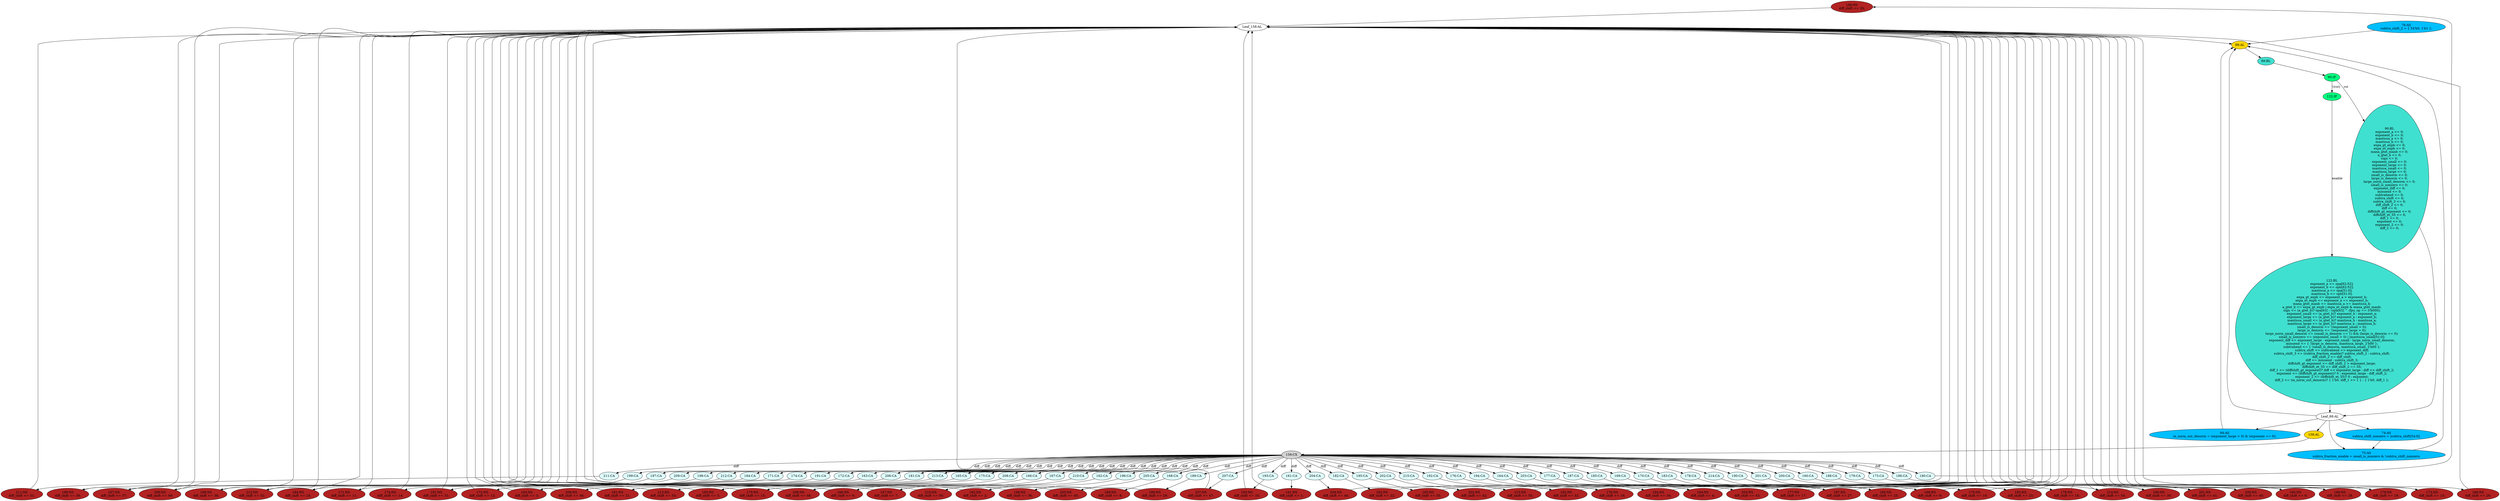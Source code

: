 strict digraph "compose( ,  )" {
	node [label="\N"];
	"180:NS"	 [ast="<pyverilog.vparser.ast.NonblockingSubstitution object at 0x7f7d3877c590>",
		fillcolor=firebrick,
		label="180:NS
diff_shift <= 20;",
		statements="[<pyverilog.vparser.ast.NonblockingSubstitution object at 0x7f7d3877c590>]",
		style=filled,
		typ=NonblockingSubstitution];
	"Leaf_158:AL"	 [def_var="['diff_shift']",
		label="Leaf_158:AL"];
	"180:NS" -> "Leaf_158:AL"	 [cond="[]",
		lineno=None];
	"162:CA"	 [ast="<pyverilog.vparser.ast.Case object at 0x7f7d38779fd0>",
		fillcolor=lightcyan,
		label="162:CA",
		statements="[]",
		style=filled,
		typ=Case];
	"162:NS"	 [ast="<pyverilog.vparser.ast.NonblockingSubstitution object at 0x7f7d38777110>",
		fillcolor=firebrick,
		label="162:NS
diff_shift <= 2;",
		statements="[<pyverilog.vparser.ast.NonblockingSubstitution object at 0x7f7d38777110>]",
		style=filled,
		typ=NonblockingSubstitution];
	"162:CA" -> "162:NS"	 [cond="[]",
		lineno=None];
	"197:NS"	 [ast="<pyverilog.vparser.ast.NonblockingSubstitution object at 0x7f7d38a72810>",
		fillcolor=firebrick,
		label="197:NS
diff_shift <= 37;",
		statements="[<pyverilog.vparser.ast.NonblockingSubstitution object at 0x7f7d38a72810>]",
		style=filled,
		typ=NonblockingSubstitution];
	"197:NS" -> "Leaf_158:AL"	 [cond="[]",
		lineno=None];
	"207:CA"	 [ast="<pyverilog.vparser.ast.Case object at 0x7f7d38a65b50>",
		fillcolor=lightcyan,
		label="207:CA",
		statements="[]",
		style=filled,
		typ=Case];
	"207:NS"	 [ast="<pyverilog.vparser.ast.NonblockingSubstitution object at 0x7f7d38a65c50>",
		fillcolor=firebrick,
		label="207:NS
diff_shift <= 47;",
		statements="[<pyverilog.vparser.ast.NonblockingSubstitution object at 0x7f7d38a65c50>]",
		style=filled,
		typ=NonblockingSubstitution];
	"207:CA" -> "207:NS"	 [cond="[]",
		lineno=None];
	"88:AL"	 [ast="<pyverilog.vparser.ast.Always object at 0x7f7d387b3dd0>",
		clk_sens=True,
		fillcolor=gold,
		label="88:AL",
		sens="['clk']",
		statements="[]",
		style=filled,
		typ=Always,
		use_var="['fpu_op', 'exponent_diff', 'mantissa_large', 'minuend', 'diff', 'large_is_denorm', 'exponent_b', 'exponent_large', 'exponent', '\
subtrahend', 'subtra_shift', 'diffshift_et_55', 'in_norm_out_denorm', 'exponent_small', 'diffshift_gt_exponent', 'subtra_shift_3', '\
subtra_shift_2', 'subtra_fraction_enable', 'enable', 'expa_et_expb', 'diff_shift_2', 'large_norm_small_denorm', 'diff_shift', 'mantissa_\
small', 'exponent_a', 'opa', 'opb', 'rst', 'diff_1', 'a_gtet_b', 'small_is_denorm', 'mantissa_b', 'mantissa_a', 'expa_gt_expb', '\
mana_gtet_manb']"];
	"Leaf_158:AL" -> "88:AL";
	"74:AS"	 [ast="<pyverilog.vparser.ast.Assign object at 0x7f7d3877f610>",
		def_var="['subtra_shift_nonzero']",
		fillcolor=deepskyblue,
		label="74:AS
subtra_shift_nonzero = |subtra_shift[54:0];",
		statements="[]",
		style=filled,
		typ=Assign,
		use_var="['subtra_shift']"];
	"75:AS"	 [ast="<pyverilog.vparser.ast.Assign object at 0x7f7d3877f950>",
		def_var="['subtra_fraction_enable']",
		fillcolor=deepskyblue,
		label="75:AS
subtra_fraction_enable = small_is_nonzero & !subtra_shift_nonzero;",
		statements="[]",
		style=filled,
		typ=Assign,
		use_var="['small_is_nonzero', 'subtra_shift_nonzero']"];
	"74:AS" -> "75:AS";
	"122:IF"	 [ast="<pyverilog.vparser.ast.IfStatement object at 0x7f7d38b90a50>",
		fillcolor=springgreen,
		label="122:IF",
		statements="[]",
		style=filled,
		typ=IfStatement];
	"122:BL"	 [ast="<pyverilog.vparser.ast.Block object at 0x7f7d38779610>",
		fillcolor=turquoise,
		label="122:BL
exponent_a <= opa[62:52];
exponent_b <= opb[62:52];
mantissa_a <= opa[51:0];
mantissa_b <= opb[51:0];
expa_gt_expb <= exponent_\
a > exponent_b;
expa_et_expb <= exponent_a == exponent_b;
mana_gtet_manb <= mantissa_a >= mantissa_b;
a_gtet_b <= expa_gt_expb | \
expa_et_expb & mana_gtet_manb;
sign <= (a_gtet_b)? opa[63] : !opb[63] ^ (fpu_op == 3'b000);
exponent_small <= (a_gtet_b)? exponent_\
b : exponent_a;
exponent_large <= (a_gtet_b)? exponent_a : exponent_b;
mantissa_small <= (a_gtet_b)? mantissa_b : mantissa_a;
mantissa_\
large <= (a_gtet_b)? mantissa_a : mantissa_b;
small_is_denorm <= !(exponent_small > 0);
large_is_denorm <= !(exponent_large > 0);
\
large_norm_small_denorm <= (small_is_denorm == 1) && (large_is_denorm == 0);
small_is_nonzero <= (exponent_small > 0) | |mantissa_\
small[51:0];
exponent_diff <= exponent_large - exponent_small - large_norm_small_denorm;
minuend <= { !large_is_denorm, mantissa_\
large, 2'b00 };
subtrahend <= { !small_is_denorm, mantissa_small, 2'b00 };
subtra_shift <= subtrahend >> exponent_diff;
subtra_shift_\
3 <= (subtra_fraction_enable)? subtra_shift_2 : subtra_shift;
diff_shift_2 <= diff_shift;
diff <= minuend - subtra_shift_3;
diffshift_\
gt_exponent <= diff_shift_2 > exponent_large;
diffshift_et_55 <= diff_shift_2 == 55;
diff_1 <= (diffshift_gt_exponent)? diff << \
exponent_large : diff << diff_shift_2;
exponent <= (diffshift_gt_exponent)? 0 : exponent_large - diff_shift_2;
exponent_2 <= (diffshift_\
et_55)? 0 : exponent;
diff_2 <= (in_norm_out_denorm)? { 1'b0, diff_1 >> 1 } : { 1'b0, diff_1 };",
		statements="[<pyverilog.vparser.ast.NonblockingSubstitution object at 0x7f7d38b90c50>, <pyverilog.vparser.ast.NonblockingSubstitution object \
at 0x7f7d38b90e50>, <pyverilog.vparser.ast.NonblockingSubstitution object at 0x7f7d38754090>, <pyverilog.vparser.ast.NonblockingSubstitution \
object at 0x7f7d38754290>, <pyverilog.vparser.ast.NonblockingSubstitution object at 0x7f7d387544d0>, <pyverilog.vparser.ast.NonblockingSubstitution \
object at 0x7f7d387546d0>, <pyverilog.vparser.ast.NonblockingSubstitution object at 0x7f7d387548d0>, <pyverilog.vparser.ast.NonblockingSubstitution \
object at 0x7f7d38754bd0>, <pyverilog.vparser.ast.NonblockingSubstitution object at 0x7f7d38754d90>, <pyverilog.vparser.ast.NonblockingSubstitution \
object at 0x7f7d3875e210>, <pyverilog.vparser.ast.NonblockingSubstitution object at 0x7f7d3875e450>, <pyverilog.vparser.ast.NonblockingSubstitution \
object at 0x7f7d3875e690>, <pyverilog.vparser.ast.NonblockingSubstitution object at 0x7f7d3875e8d0>, <pyverilog.vparser.ast.NonblockingSubstitution \
object at 0x7f7d3875ebd0>, <pyverilog.vparser.ast.NonblockingSubstitution object at 0x7f7d3875ee50>, <pyverilog.vparser.ast.NonblockingSubstitution \
object at 0x7f7d3875d210>, <pyverilog.vparser.ast.NonblockingSubstitution object at 0x7f7d3875d5d0>, <pyverilog.vparser.ast.NonblockingSubstitution \
object at 0x7f7d3875d890>, <pyverilog.vparser.ast.NonblockingSubstitution object at 0x7f7d3875dc50>, <pyverilog.vparser.ast.NonblockingSubstitution \
object at 0x7f7d3875df10>, <pyverilog.vparser.ast.NonblockingSubstitution object at 0x7f7d38751150>, <pyverilog.vparser.ast.NonblockingSubstitution \
object at 0x7f7d38751390>, <pyverilog.vparser.ast.NonblockingSubstitution object at 0x7f7d387515d0>, <pyverilog.vparser.ast.NonblockingSubstitution \
object at 0x7f7d387517d0>, <pyverilog.vparser.ast.NonblockingSubstitution object at 0x7f7d38751a50>, <pyverilog.vparser.ast.NonblockingSubstitution \
object at 0x7f7d38751c90>, <pyverilog.vparser.ast.NonblockingSubstitution object at 0x7f7d38751f10>, <pyverilog.vparser.ast.NonblockingSubstitution \
object at 0x7f7d38779250>, <pyverilog.vparser.ast.NonblockingSubstitution object at 0x7f7d38779590>, <pyverilog.vparser.ast.NonblockingSubstitution \
object at 0x7f7d38779950>]",
		style=filled,
		typ=Block];
	"122:IF" -> "122:BL"	 [cond="['enable']",
		label=enable,
		lineno=122];
	"186:CA"	 [ast="<pyverilog.vparser.ast.Case object at 0x7f7d38a630d0>",
		fillcolor=lightcyan,
		label="186:CA",
		statements="[]",
		style=filled,
		typ=Case];
	"186:NS"	 [ast="<pyverilog.vparser.ast.NonblockingSubstitution object at 0x7f7d38a631d0>",
		fillcolor=firebrick,
		label="186:NS
diff_shift <= 26;",
		statements="[<pyverilog.vparser.ast.NonblockingSubstitution object at 0x7f7d38a631d0>]",
		style=filled,
		typ=NonblockingSubstitution];
	"186:CA" -> "186:NS"	 [cond="[]",
		lineno=None];
	"172:NS"	 [ast="<pyverilog.vparser.ast.NonblockingSubstitution object at 0x7f7d3877d550>",
		fillcolor=firebrick,
		label="172:NS
diff_shift <= 12;",
		statements="[<pyverilog.vparser.ast.NonblockingSubstitution object at 0x7f7d3877d550>]",
		style=filled,
		typ=NonblockingSubstitution];
	"172:NS" -> "Leaf_158:AL"	 [cond="[]",
		lineno=None];
	"165:NS"	 [ast="<pyverilog.vparser.ast.NonblockingSubstitution object at 0x7f7d38777710>",
		fillcolor=firebrick,
		label="165:NS
diff_shift <= 5;",
		statements="[<pyverilog.vparser.ast.NonblockingSubstitution object at 0x7f7d38777710>]",
		style=filled,
		typ=NonblockingSubstitution];
	"165:NS" -> "Leaf_158:AL"	 [cond="[]",
		lineno=None];
	"211:CA"	 [ast="<pyverilog.vparser.ast.Case object at 0x7f7d38a7e390>",
		fillcolor=lightcyan,
		label="211:CA",
		statements="[]",
		style=filled,
		typ=Case];
	"211:NS"	 [ast="<pyverilog.vparser.ast.NonblockingSubstitution object at 0x7f7d38a7e490>",
		fillcolor=firebrick,
		label="211:NS
diff_shift <= 51;",
		statements="[<pyverilog.vparser.ast.NonblockingSubstitution object at 0x7f7d38a7e490>]",
		style=filled,
		typ=NonblockingSubstitution];
	"211:CA" -> "211:NS"	 [cond="[]",
		lineno=None];
	"212:NS"	 [ast="<pyverilog.vparser.ast.NonblockingSubstitution object at 0x7f7d38a7e690>",
		fillcolor=firebrick,
		label="212:NS
diff_shift <= 52;",
		statements="[<pyverilog.vparser.ast.NonblockingSubstitution object at 0x7f7d38a7e690>]",
		style=filled,
		typ=NonblockingSubstitution];
	"212:NS" -> "Leaf_158:AL"	 [cond="[]",
		lineno=None];
	"199:CA"	 [ast="<pyverilog.vparser.ast.Case object at 0x7f7d38a72b10>",
		fillcolor=lightcyan,
		label="199:CA",
		statements="[]",
		style=filled,
		typ=Case];
	"199:NS"	 [ast="<pyverilog.vparser.ast.NonblockingSubstitution object at 0x7f7d38a72c10>",
		fillcolor=firebrick,
		label="199:NS
diff_shift <= 39;",
		statements="[<pyverilog.vparser.ast.NonblockingSubstitution object at 0x7f7d38a72c10>]",
		style=filled,
		typ=NonblockingSubstitution];
	"199:CA" -> "199:NS"	 [cond="[]",
		lineno=None];
	"209:CA"	 [ast="<pyverilog.vparser.ast.Case object at 0x7f7d38a65f50>",
		fillcolor=lightcyan,
		label="209:CA",
		statements="[]",
		style=filled,
		typ=Case];
	"209:NS"	 [ast="<pyverilog.vparser.ast.NonblockingSubstitution object at 0x7f7d38a7e090>",
		fillcolor=firebrick,
		label="209:NS
diff_shift <= 49;",
		statements="[<pyverilog.vparser.ast.NonblockingSubstitution object at 0x7f7d38a7e090>]",
		style=filled,
		typ=NonblockingSubstitution];
	"209:CA" -> "209:NS"	 [cond="[]",
		lineno=None];
	"Leaf_88:AL"	 [def_var="['exponent_diff', 'mantissa_large', 'sign', 'diff', 'large_is_denorm', 'exponent_b', 'exponent_a', 'exponent', 'subtrahend', 'subtra_\
shift', 'diffshift_et_55', 'exponent_small', 'diffshift_gt_exponent', 'subtra_shift_3', 'expa_et_expb', 'diff_shift_2', 'large_norm_\
small_denorm', 'small_is_nonzero', 'exponent_large', 'mana_gtet_manb', 'minuend', 'diff_2', 'mantissa_small', 'diff_1', 'exponent_\
2', 'a_gtet_b', 'small_is_denorm', 'mantissa_b', 'mantissa_a', 'expa_gt_expb']",
		label="Leaf_88:AL"];
	"Leaf_88:AL" -> "74:AS";
	"84:AS"	 [ast="<pyverilog.vparser.ast.Assign object at 0x7f7d387b3a10>",
		def_var="['in_norm_out_denorm']",
		fillcolor=deepskyblue,
		label="84:AS
in_norm_out_denorm = (exponent_large > 0) & (exponent == 0);",
		statements="[]",
		style=filled,
		typ=Assign,
		use_var="['exponent_large', 'exponent']"];
	"Leaf_88:AL" -> "84:AS";
	"Leaf_88:AL" -> "88:AL";
	"158:AL"	 [ast="<pyverilog.vparser.ast.Always object at 0x7f7d38779a90>",
		clk_sens=False,
		fillcolor=gold,
		label="158:AL",
		sens="['diff']",
		statements="[]",
		style=filled,
		typ=Always,
		use_var="['diff']"];
	"Leaf_88:AL" -> "158:AL";
	"Leaf_88:AL" -> "75:AS";
	"193:NS"	 [ast="<pyverilog.vparser.ast.NonblockingSubstitution object at 0x7f7d38a63fd0>",
		fillcolor=firebrick,
		label="193:NS
diff_shift <= 33;",
		statements="[<pyverilog.vparser.ast.NonblockingSubstitution object at 0x7f7d38a63fd0>]",
		style=filled,
		typ=NonblockingSubstitution];
	"193:NS" -> "Leaf_158:AL"	 [cond="[]",
		lineno=None];
	"198:CA"	 [ast="<pyverilog.vparser.ast.Case object at 0x7f7d38a72910>",
		fillcolor=lightcyan,
		label="198:CA",
		statements="[]",
		style=filled,
		typ=Case];
	"198:NS"	 [ast="<pyverilog.vparser.ast.NonblockingSubstitution object at 0x7f7d38a72a10>",
		fillcolor=firebrick,
		label="198:NS
diff_shift <= 38;",
		statements="[<pyverilog.vparser.ast.NonblockingSubstitution object at 0x7f7d38a72a10>]",
		style=filled,
		typ=NonblockingSubstitution];
	"198:CA" -> "198:NS"	 [cond="[]",
		lineno=None];
	"204:NS"	 [ast="<pyverilog.vparser.ast.NonblockingSubstitution object at 0x7f7d38a65650>",
		fillcolor=firebrick,
		label="204:NS
diff_shift <= 44;",
		statements="[<pyverilog.vparser.ast.NonblockingSubstitution object at 0x7f7d38a65650>]",
		style=filled,
		typ=NonblockingSubstitution];
	"204:NS" -> "Leaf_158:AL"	 [cond="[]",
		lineno=None];
	"189:NS"	 [ast="<pyverilog.vparser.ast.NonblockingSubstitution object at 0x7f7d38a637d0>",
		fillcolor=firebrick,
		label="189:NS
diff_shift <= 29;",
		statements="[<pyverilog.vparser.ast.NonblockingSubstitution object at 0x7f7d38a637d0>]",
		style=filled,
		typ=NonblockingSubstitution];
	"189:NS" -> "Leaf_158:AL"	 [cond="[]",
		lineno=None];
	"90:BL"	 [ast="<pyverilog.vparser.ast.Block object at 0x7f7d38b90790>",
		fillcolor=turquoise,
		label="90:BL
exponent_a <= 0;
exponent_b <= 0;
mantissa_a <= 0;
mantissa_b <= 0;
expa_gt_expb <= 0;
expa_et_expb <= 0;
mana_gtet_manb <= \
0;
a_gtet_b <= 0;
sign <= 0;
exponent_small <= 0;
exponent_large <= 0;
mantissa_small <= 0;
mantissa_large <= 0;
small_is_denorm <= \
0;
large_is_denorm <= 0;
large_norm_small_denorm <= 0;
small_is_nonzero <= 0;
exponent_diff <= 0;
minuend <= 0;
subtrahend <= 0;
\
subtra_shift <= 0;
subtra_shift_3 <= 0;
diff_shift_2 <= 0;
diff <= 0;
diffshift_gt_exponent <= 0;
diffshift_et_55 <= 0;
diff_1 <= \
0;
exponent <= 0;
exponent_2 <= 0;
diff_2 <= 0;",
		statements="[<pyverilog.vparser.ast.NonblockingSubstitution object at 0x7f7d387b3fd0>, <pyverilog.vparser.ast.NonblockingSubstitution object \
at 0x7f7d38b8a150>, <pyverilog.vparser.ast.NonblockingSubstitution object at 0x7f7d38b8a290>, <pyverilog.vparser.ast.NonblockingSubstitution \
object at 0x7f7d38b8a3d0>, <pyverilog.vparser.ast.NonblockingSubstitution object at 0x7f7d38b8a550>, <pyverilog.vparser.ast.NonblockingSubstitution \
object at 0x7f7d38b8a6d0>, <pyverilog.vparser.ast.NonblockingSubstitution object at 0x7f7d38b8a850>, <pyverilog.vparser.ast.NonblockingSubstitution \
object at 0x7f7d38b8a990>, <pyverilog.vparser.ast.NonblockingSubstitution object at 0x7f7d38b8aad0>, <pyverilog.vparser.ast.NonblockingSubstitution \
object at 0x7f7d38b8ac50>, <pyverilog.vparser.ast.NonblockingSubstitution object at 0x7f7d38b8add0>, <pyverilog.vparser.ast.NonblockingSubstitution \
object at 0x7f7d38b8af50>, <pyverilog.vparser.ast.NonblockingSubstitution object at 0x7f7d38b8d110>, <pyverilog.vparser.ast.NonblockingSubstitution \
object at 0x7f7d38b8d290>, <pyverilog.vparser.ast.NonblockingSubstitution object at 0x7f7d38b8d410>, <pyverilog.vparser.ast.NonblockingSubstitution \
object at 0x7f7d38b8d590>, <pyverilog.vparser.ast.NonblockingSubstitution object at 0x7f7d38b8d710>, <pyverilog.vparser.ast.NonblockingSubstitution \
object at 0x7f7d38b8d890>, <pyverilog.vparser.ast.NonblockingSubstitution object at 0x7f7d38b8d9d0>, <pyverilog.vparser.ast.NonblockingSubstitution \
object at 0x7f7d38b8db10>, <pyverilog.vparser.ast.NonblockingSubstitution object at 0x7f7d38b8dc90>, <pyverilog.vparser.ast.NonblockingSubstitution \
object at 0x7f7d38b8de10>, <pyverilog.vparser.ast.NonblockingSubstitution object at 0x7f7d38b8df90>, <pyverilog.vparser.ast.NonblockingSubstitution \
object at 0x7f7d38b90110>, <pyverilog.vparser.ast.NonblockingSubstitution object at 0x7f7d38b90290>, <pyverilog.vparser.ast.NonblockingSubstitution \
object at 0x7f7d38b90410>, <pyverilog.vparser.ast.NonblockingSubstitution object at 0x7f7d38b90550>, <pyverilog.vparser.ast.NonblockingSubstitution \
object at 0x7f7d38b90690>, <pyverilog.vparser.ast.NonblockingSubstitution object at 0x7f7d38b907d0>, <pyverilog.vparser.ast.NonblockingSubstitution \
object at 0x7f7d38b90910>]",
		style=filled,
		typ=Block];
	"90:BL" -> "Leaf_88:AL"	 [cond="[]",
		lineno=None];
	"184:CA"	 [ast="<pyverilog.vparser.ast.Case object at 0x7f7d3877cc90>",
		fillcolor=lightcyan,
		label="184:CA",
		statements="[]",
		style=filled,
		typ=Case];
	"184:NS"	 [ast="<pyverilog.vparser.ast.NonblockingSubstitution object at 0x7f7d3877cd90>",
		fillcolor=firebrick,
		label="184:NS
diff_shift <= 24;",
		statements="[<pyverilog.vparser.ast.NonblockingSubstitution object at 0x7f7d3877cd90>]",
		style=filled,
		typ=NonblockingSubstitution];
	"184:CA" -> "184:NS"	 [cond="[]",
		lineno=None];
	"171:CA"	 [ast="<pyverilog.vparser.ast.Case object at 0x7f7d3877d250>",
		fillcolor=lightcyan,
		label="171:CA",
		statements="[]",
		style=filled,
		typ=Case];
	"171:NS"	 [ast="<pyverilog.vparser.ast.NonblockingSubstitution object at 0x7f7d3877d350>",
		fillcolor=firebrick,
		label="171:NS
diff_shift <= 11;",
		statements="[<pyverilog.vparser.ast.NonblockingSubstitution object at 0x7f7d3877d350>]",
		style=filled,
		typ=NonblockingSubstitution];
	"171:CA" -> "171:NS"	 [cond="[]",
		lineno=None];
	"174:CA"	 [ast="<pyverilog.vparser.ast.Case object at 0x7f7d3877d850>",
		fillcolor=lightcyan,
		label="174:CA",
		statements="[]",
		style=filled,
		typ=Case];
	"174:NS"	 [ast="<pyverilog.vparser.ast.NonblockingSubstitution object at 0x7f7d3877d950>",
		fillcolor=firebrick,
		label="174:NS
diff_shift <= 14;",
		statements="[<pyverilog.vparser.ast.NonblockingSubstitution object at 0x7f7d3877d950>]",
		style=filled,
		typ=NonblockingSubstitution];
	"174:CA" -> "174:NS"	 [cond="[]",
		lineno=None];
	"191:CA"	 [ast="<pyverilog.vparser.ast.Case object at 0x7f7d38a63ad0>",
		fillcolor=lightcyan,
		label="191:CA",
		statements="[]",
		style=filled,
		typ=Case];
	"191:NS"	 [ast="<pyverilog.vparser.ast.NonblockingSubstitution object at 0x7f7d38a63bd0>",
		fillcolor=firebrick,
		label="191:NS
diff_shift <= 31;",
		statements="[<pyverilog.vparser.ast.NonblockingSubstitution object at 0x7f7d38a63bd0>]",
		style=filled,
		typ=NonblockingSubstitution];
	"191:CA" -> "191:NS"	 [cond="[]",
		lineno=None];
	"163:CA"	 [ast="<pyverilog.vparser.ast.Case object at 0x7f7d38777210>",
		fillcolor=lightcyan,
		label="163:CA",
		statements="[]",
		style=filled,
		typ=Case];
	"163:NS"	 [ast="<pyverilog.vparser.ast.NonblockingSubstitution object at 0x7f7d38777310>",
		fillcolor=firebrick,
		label="163:NS
diff_shift <= 3;",
		statements="[<pyverilog.vparser.ast.NonblockingSubstitution object at 0x7f7d38777310>]",
		style=filled,
		typ=NonblockingSubstitution];
	"163:CA" -> "163:NS"	 [cond="[]",
		lineno=None];
	"167:NS"	 [ast="<pyverilog.vparser.ast.NonblockingSubstitution object at 0x7f7d38777b10>",
		fillcolor=firebrick,
		label="167:NS
diff_shift <= 7;",
		statements="[<pyverilog.vparser.ast.NonblockingSubstitution object at 0x7f7d38777b10>]",
		style=filled,
		typ=NonblockingSubstitution];
	"167:NS" -> "Leaf_158:AL"	 [cond="[]",
		lineno=None];
	"176:NS"	 [ast="<pyverilog.vparser.ast.NonblockingSubstitution object at 0x7f7d3877dd50>",
		fillcolor=firebrick,
		label="176:NS
diff_shift <= 16;",
		statements="[<pyverilog.vparser.ast.NonblockingSubstitution object at 0x7f7d3877dd50>]",
		style=filled,
		typ=NonblockingSubstitution];
	"176:NS" -> "Leaf_158:AL"	 [cond="[]",
		lineno=None];
	"206:CA"	 [ast="<pyverilog.vparser.ast.Case object at 0x7f7d38a65950>",
		fillcolor=lightcyan,
		label="206:CA",
		statements="[]",
		style=filled,
		typ=Case];
	"206:NS"	 [ast="<pyverilog.vparser.ast.NonblockingSubstitution object at 0x7f7d38a65a50>",
		fillcolor=firebrick,
		label="206:NS
diff_shift <= 46;",
		statements="[<pyverilog.vparser.ast.NonblockingSubstitution object at 0x7f7d38a65a50>]",
		style=filled,
		typ=NonblockingSubstitution];
	"206:CA" -> "206:NS"	 [cond="[]",
		lineno=None];
	"159:CX"	 [ast="<pyverilog.vparser.ast.CasexStatement object at 0x7f7d38a7ea50>",
		fillcolor=lightgray,
		label="159:CX",
		statements="[]",
		style=filled,
		typ=CasexStatement];
	"159:CX" -> "162:CA"	 [cond="['diff']",
		label=diff,
		lineno=159];
	"159:CX" -> "207:CA"	 [cond="['diff']",
		label=diff,
		lineno=159];
	"159:CX" -> "186:CA"	 [cond="['diff']",
		label=diff,
		lineno=159];
	"159:CX" -> "211:CA"	 [cond="['diff']",
		label=diff,
		lineno=159];
	"159:CX" -> "199:CA"	 [cond="['diff']",
		label=diff,
		lineno=159];
	"159:CX" -> "209:CA"	 [cond="['diff']",
		label=diff,
		lineno=159];
	"159:CX" -> "198:CA"	 [cond="['diff']",
		label=diff,
		lineno=159];
	"159:CX" -> "184:CA"	 [cond="['diff']",
		label=diff,
		lineno=159];
	"159:CX" -> "171:CA"	 [cond="['diff']",
		label=diff,
		lineno=159];
	"159:CX" -> "174:CA"	 [cond="['diff']",
		label=diff,
		lineno=159];
	"159:CX" -> "191:CA"	 [cond="['diff']",
		label=diff,
		lineno=159];
	"159:CX" -> "163:CA"	 [cond="['diff']",
		label=diff,
		lineno=159];
	"159:CX" -> "206:CA"	 [cond="['diff']",
		label=diff,
		lineno=159];
	"197:CA"	 [ast="<pyverilog.vparser.ast.Case object at 0x7f7d38a72710>",
		fillcolor=lightcyan,
		label="197:CA",
		statements="[]",
		style=filled,
		typ=Case];
	"159:CX" -> "197:CA"	 [cond="['diff']",
		label=diff,
		lineno=159];
	"212:CA"	 [ast="<pyverilog.vparser.ast.Case object at 0x7f7d38a7e590>",
		fillcolor=lightcyan,
		label="212:CA",
		statements="[]",
		style=filled,
		typ=Case];
	"159:CX" -> "212:CA"	 [cond="['diff']",
		label=diff,
		lineno=159];
	"181:CA"	 [ast="<pyverilog.vparser.ast.Case object at 0x7f7d3877c690>",
		fillcolor=lightcyan,
		label="181:CA",
		statements="[]",
		style=filled,
		typ=Case];
	"159:CX" -> "181:CA"	 [cond="['diff']",
		label=diff,
		lineno=159];
	"213:CA"	 [ast="<pyverilog.vparser.ast.Case object at 0x7f7d38a7e790>",
		fillcolor=lightcyan,
		label="213:CA",
		statements="[]",
		style=filled,
		typ=Case];
	"159:CX" -> "213:CA"	 [cond="['diff']",
		label=diff,
		lineno=159];
	"208:CA"	 [ast="<pyverilog.vparser.ast.Case object at 0x7f7d38a65d50>",
		fillcolor=lightcyan,
		label="208:CA",
		statements="[]",
		style=filled,
		typ=Case];
	"159:CX" -> "208:CA"	 [cond="['diff']",
		label=diff,
		lineno=159];
	"175:CA"	 [ast="<pyverilog.vparser.ast.Case object at 0x7f7d3877da50>",
		fillcolor=lightcyan,
		label="175:CA",
		statements="[]",
		style=filled,
		typ=Case];
	"159:CX" -> "175:CA"	 [cond="['diff']",
		label=diff,
		lineno=159];
	"210:CA"	 [ast="<pyverilog.vparser.ast.Case object at 0x7f7d38a7e190>",
		fillcolor=lightcyan,
		label="210:CA",
		statements="[]",
		style=filled,
		typ=Case];
	"159:CX" -> "210:CA"	 [cond="['diff']",
		label=diff,
		lineno=159];
	"196:CA"	 [ast="<pyverilog.vparser.ast.Case object at 0x7f7d38a72510>",
		fillcolor=lightcyan,
		label="196:CA",
		statements="[]",
		style=filled,
		typ=Case];
	"159:CX" -> "196:CA"	 [cond="['diff']",
		label=diff,
		lineno=159];
	"205:CA"	 [ast="<pyverilog.vparser.ast.Case object at 0x7f7d38a65750>",
		fillcolor=lightcyan,
		label="205:CA",
		statements="[]",
		style=filled,
		typ=Case];
	"159:CX" -> "205:CA"	 [cond="['diff']",
		label=diff,
		lineno=159];
	"161:CA"	 [ast="<pyverilog.vparser.ast.Case object at 0x7f7d38779e10>",
		fillcolor=lightcyan,
		label="161:CA",
		statements="[]",
		style=filled,
		typ=Case];
	"159:CX" -> "161:CA"	 [cond="['diff']",
		label=diff,
		lineno=159];
	"202:CA"	 [ast="<pyverilog.vparser.ast.Case object at 0x7f7d38a65150>",
		fillcolor=lightcyan,
		label="202:CA",
		statements="[]",
		style=filled,
		typ=Case];
	"159:CX" -> "202:CA"	 [cond="['diff']",
		label=diff,
		lineno=159];
	"194:CA"	 [ast="<pyverilog.vparser.ast.Case object at 0x7f7d38a72110>",
		fillcolor=lightcyan,
		label="194:CA",
		statements="[]",
		style=filled,
		typ=Case];
	"159:CX" -> "194:CA"	 [cond="['diff']",
		label=diff,
		lineno=159];
	"172:CA"	 [ast="<pyverilog.vparser.ast.Case object at 0x7f7d3877d450>",
		fillcolor=lightcyan,
		label="172:CA",
		statements="[]",
		style=filled,
		typ=Case];
	"159:CX" -> "172:CA"	 [cond="['diff']",
		label=diff,
		lineno=159];
	"166:CA"	 [ast="<pyverilog.vparser.ast.Case object at 0x7f7d38777810>",
		fillcolor=lightcyan,
		label="166:CA",
		statements="[]",
		style=filled,
		typ=Case];
	"159:CX" -> "166:CA"	 [cond="['diff']",
		label=diff,
		lineno=159];
	"182:CA"	 [ast="<pyverilog.vparser.ast.Case object at 0x7f7d3877c890>",
		fillcolor=lightcyan,
		label="182:CA",
		statements="[]",
		style=filled,
		typ=Case];
	"159:CX" -> "182:CA"	 [cond="['diff']",
		label=diff,
		lineno=159];
	"168:CA"	 [ast="<pyverilog.vparser.ast.Case object at 0x7f7d38777c10>",
		fillcolor=lightcyan,
		label="168:CA",
		statements="[]",
		style=filled,
		typ=Case];
	"159:CX" -> "168:CA"	 [cond="['diff']",
		label=diff,
		lineno=159];
	"203:CA"	 [ast="<pyverilog.vparser.ast.Case object at 0x7f7d38a65350>",
		fillcolor=lightcyan,
		label="203:CA",
		statements="[]",
		style=filled,
		typ=Case];
	"159:CX" -> "203:CA"	 [cond="['diff']",
		label=diff,
		lineno=159];
	"169:CA"	 [ast="<pyverilog.vparser.ast.Case object at 0x7f7d38777e10>",
		fillcolor=lightcyan,
		label="169:CA",
		statements="[]",
		style=filled,
		typ=Case];
	"159:CX" -> "169:CA"	 [cond="['diff']",
		label=diff,
		lineno=159];
	"183:CA"	 [ast="<pyverilog.vparser.ast.Case object at 0x7f7d3877ca90>",
		fillcolor=lightcyan,
		label="183:CA",
		statements="[]",
		style=filled,
		typ=Case];
	"159:CX" -> "183:CA"	 [cond="['diff']",
		label=diff,
		lineno=159];
	"190:CA"	 [ast="<pyverilog.vparser.ast.Case object at 0x7f7d38a638d0>",
		fillcolor=lightcyan,
		label="190:CA",
		statements="[]",
		style=filled,
		typ=Case];
	"159:CX" -> "190:CA"	 [cond="['diff']",
		label=diff,
		lineno=159];
	"160:CA"	 [ast="<pyverilog.vparser.ast.Case object at 0x7f7d38779bd0>",
		fillcolor=lightcyan,
		label="160:CA",
		statements="[]",
		style=filled,
		typ=Case];
	"159:CX" -> "160:CA"	 [cond="['diff']",
		label=diff,
		lineno=159];
	"180:CA"	 [ast="<pyverilog.vparser.ast.Case object at 0x7f7d3877c490>",
		fillcolor=lightcyan,
		label="180:CA",
		statements="[]",
		style=filled,
		typ=Case];
	"159:CX" -> "180:CA"	 [cond="['diff']",
		label=diff,
		lineno=159];
	"195:CA"	 [ast="<pyverilog.vparser.ast.Case object at 0x7f7d38a72310>",
		fillcolor=lightcyan,
		label="195:CA",
		statements="[]",
		style=filled,
		typ=Case];
	"159:CX" -> "195:CA"	 [cond="['diff']",
		label=diff,
		lineno=159];
	"167:CA"	 [ast="<pyverilog.vparser.ast.Case object at 0x7f7d38777a10>",
		fillcolor=lightcyan,
		label="167:CA",
		statements="[]",
		style=filled,
		typ=Case];
	"159:CX" -> "167:CA"	 [cond="['diff']",
		label=diff,
		lineno=159];
	"164:CA"	 [ast="<pyverilog.vparser.ast.Case object at 0x7f7d38777410>",
		fillcolor=lightcyan,
		label="164:CA",
		statements="[]",
		style=filled,
		typ=Case];
	"159:CX" -> "164:CA"	 [cond="['diff']",
		label=diff,
		lineno=159];
	"201:CA"	 [ast="<pyverilog.vparser.ast.Case object at 0x7f7d38a72f10>",
		fillcolor=lightcyan,
		label="201:CA",
		statements="[]",
		style=filled,
		typ=Case];
	"159:CX" -> "201:CA"	 [cond="['diff']",
		label=diff,
		lineno=159];
	"185:CA"	 [ast="<pyverilog.vparser.ast.Case object at 0x7f7d3877ce90>",
		fillcolor=lightcyan,
		label="185:CA",
		statements="[]",
		style=filled,
		typ=Case];
	"159:CX" -> "185:CA"	 [cond="['diff']",
		label=diff,
		lineno=159];
	"188:CA"	 [ast="<pyverilog.vparser.ast.Case object at 0x7f7d38a634d0>",
		fillcolor=lightcyan,
		label="188:CA",
		statements="[]",
		style=filled,
		typ=Case];
	"159:CX" -> "188:CA"	 [cond="['diff']",
		label=diff,
		lineno=159];
	"165:CA"	 [ast="<pyverilog.vparser.ast.Case object at 0x7f7d38777610>",
		fillcolor=lightcyan,
		label="165:CA",
		statements="[]",
		style=filled,
		typ=Case];
	"159:CX" -> "165:CA"	 [cond="['diff']",
		label=diff,
		lineno=159];
	"170:CA"	 [ast="<pyverilog.vparser.ast.Case object at 0x7f7d3877d050>",
		fillcolor=lightcyan,
		label="170:CA",
		statements="[]",
		style=filled,
		typ=Case];
	"159:CX" -> "170:CA"	 [cond="['diff']",
		label=diff,
		lineno=159];
	"200:CA"	 [ast="<pyverilog.vparser.ast.Case object at 0x7f7d38a72d10>",
		fillcolor=lightcyan,
		label="200:CA",
		statements="[]",
		style=filled,
		typ=Case];
	"159:CX" -> "200:CA"	 [cond="['diff']",
		label=diff,
		lineno=159];
	"179:CA"	 [ast="<pyverilog.vparser.ast.Case object at 0x7f7d3877c290>",
		fillcolor=lightcyan,
		label="179:CA",
		statements="[]",
		style=filled,
		typ=Case];
	"159:CX" -> "179:CA"	 [cond="['diff']",
		label=diff,
		lineno=159];
	"173:CA"	 [ast="<pyverilog.vparser.ast.Case object at 0x7f7d3877d650>",
		fillcolor=lightcyan,
		label="173:CA",
		statements="[]",
		style=filled,
		typ=Case];
	"159:CX" -> "173:CA"	 [cond="['diff']",
		label=diff,
		lineno=159];
	"187:CA"	 [ast="<pyverilog.vparser.ast.Case object at 0x7f7d38a632d0>",
		fillcolor=lightcyan,
		label="187:CA",
		statements="[]",
		style=filled,
		typ=Case];
	"159:CX" -> "187:CA"	 [cond="['diff']",
		label=diff,
		lineno=159];
	"215:CA"	 [ast="<pyverilog.vparser.ast.Case object at 0x7f7d38a7eb90>",
		fillcolor=lightcyan,
		label="215:CA",
		statements="[]",
		style=filled,
		typ=Case];
	"159:CX" -> "215:CA"	 [cond="['diff']",
		label=diff,
		lineno=159];
	"177:CA"	 [ast="<pyverilog.vparser.ast.Case object at 0x7f7d3877de50>",
		fillcolor=lightcyan,
		label="177:CA",
		statements="[]",
		style=filled,
		typ=Case];
	"159:CX" -> "177:CA"	 [cond="['diff']",
		label=diff,
		lineno=159];
	"192:CA"	 [ast="<pyverilog.vparser.ast.Case object at 0x7f7d38a63cd0>",
		fillcolor=lightcyan,
		label="192:CA",
		statements="[]",
		style=filled,
		typ=Case];
	"159:CX" -> "192:CA"	 [cond="['diff']",
		label=diff,
		lineno=159];
	"189:CA"	 [ast="<pyverilog.vparser.ast.Case object at 0x7f7d38a636d0>",
		fillcolor=lightcyan,
		label="189:CA",
		statements="[]",
		style=filled,
		typ=Case];
	"159:CX" -> "189:CA"	 [cond="['diff']",
		label=diff,
		lineno=159];
	"176:CA"	 [ast="<pyverilog.vparser.ast.Case object at 0x7f7d3877dc50>",
		fillcolor=lightcyan,
		label="176:CA",
		statements="[]",
		style=filled,
		typ=Case];
	"159:CX" -> "176:CA"	 [cond="['diff']",
		label=diff,
		lineno=159];
	"178:CA"	 [ast="<pyverilog.vparser.ast.Case object at 0x7f7d3877c090>",
		fillcolor=lightcyan,
		label="178:CA",
		statements="[]",
		style=filled,
		typ=Case];
	"159:CX" -> "178:CA"	 [cond="['diff']",
		label=diff,
		lineno=159];
	"204:CA"	 [ast="<pyverilog.vparser.ast.Case object at 0x7f7d38a65550>",
		fillcolor=lightcyan,
		label="204:CA",
		statements="[]",
		style=filled,
		typ=Case];
	"159:CX" -> "204:CA"	 [cond="['diff']",
		label=diff,
		lineno=159];
	"193:CA"	 [ast="<pyverilog.vparser.ast.Case object at 0x7f7d38a63ed0>",
		fillcolor=lightcyan,
		label="193:CA",
		statements="[]",
		style=filled,
		typ=Case];
	"159:CX" -> "193:CA"	 [cond="['diff']",
		label=diff,
		lineno=159];
	"214:CA"	 [ast="<pyverilog.vparser.ast.Case object at 0x7f7d38a7e990>",
		fillcolor=lightcyan,
		label="214:CA",
		statements="[]",
		style=filled,
		typ=Case];
	"159:CX" -> "214:CA"	 [cond="['diff']",
		label=diff,
		lineno=159];
	"192:NS"	 [ast="<pyverilog.vparser.ast.NonblockingSubstitution object at 0x7f7d38a63dd0>",
		fillcolor=firebrick,
		label="192:NS
diff_shift <= 32;",
		statements="[<pyverilog.vparser.ast.NonblockingSubstitution object at 0x7f7d38a63dd0>]",
		style=filled,
		typ=NonblockingSubstitution];
	"192:NS" -> "Leaf_158:AL"	 [cond="[]",
		lineno=None];
	"215:NS"	 [ast="<pyverilog.vparser.ast.NonblockingSubstitution object at 0x7f7d38a7ec90>",
		fillcolor=firebrick,
		label="215:NS
diff_shift <= 55;",
		statements="[<pyverilog.vparser.ast.NonblockingSubstitution object at 0x7f7d38a7ec90>]",
		style=filled,
		typ=NonblockingSubstitution];
	"215:NS" -> "Leaf_158:AL"	 [cond="[]",
		lineno=None];
	"166:NS"	 [ast="<pyverilog.vparser.ast.NonblockingSubstitution object at 0x7f7d38777910>",
		fillcolor=firebrick,
		label="166:NS
diff_shift <= 6;",
		statements="[<pyverilog.vparser.ast.NonblockingSubstitution object at 0x7f7d38777910>]",
		style=filled,
		typ=NonblockingSubstitution];
	"166:NS" -> "Leaf_158:AL"	 [cond="[]",
		lineno=None];
	"122:BL" -> "Leaf_88:AL"	 [cond="[]",
		lineno=None];
	"163:NS" -> "Leaf_158:AL"	 [cond="[]",
		lineno=None];
	"197:CA" -> "197:NS"	 [cond="[]",
		lineno=None];
	"212:CA" -> "212:NS"	 [cond="[]",
		lineno=None];
	"181:NS"	 [ast="<pyverilog.vparser.ast.NonblockingSubstitution object at 0x7f7d3877c790>",
		fillcolor=firebrick,
		label="181:NS
diff_shift <= 21;",
		statements="[<pyverilog.vparser.ast.NonblockingSubstitution object at 0x7f7d3877c790>]",
		style=filled,
		typ=NonblockingSubstitution];
	"181:CA" -> "181:NS"	 [cond="[]",
		lineno=None];
	"213:NS"	 [ast="<pyverilog.vparser.ast.NonblockingSubstitution object at 0x7f7d38a7e890>",
		fillcolor=firebrick,
		label="213:NS
diff_shift <= 53;",
		statements="[<pyverilog.vparser.ast.NonblockingSubstitution object at 0x7f7d38a7e890>]",
		style=filled,
		typ=NonblockingSubstitution];
	"213:CA" -> "213:NS"	 [cond="[]",
		lineno=None];
	"84:AS" -> "88:AL";
	"177:NS"	 [ast="<pyverilog.vparser.ast.NonblockingSubstitution object at 0x7f7d3877df50>",
		fillcolor=firebrick,
		label="177:NS
diff_shift <= 17;",
		statements="[<pyverilog.vparser.ast.NonblockingSubstitution object at 0x7f7d3877df50>]",
		style=filled,
		typ=NonblockingSubstitution];
	"177:NS" -> "Leaf_158:AL"	 [cond="[]",
		lineno=None];
	"214:NS"	 [ast="<pyverilog.vparser.ast.NonblockingSubstitution object at 0x7f7d38a7ea90>",
		fillcolor=firebrick,
		label="214:NS
diff_shift <= 54;",
		statements="[<pyverilog.vparser.ast.NonblockingSubstitution object at 0x7f7d38a7ea90>]",
		style=filled,
		typ=NonblockingSubstitution];
	"214:NS" -> "Leaf_158:AL"	 [cond="[]",
		lineno=None];
	"178:NS"	 [ast="<pyverilog.vparser.ast.NonblockingSubstitution object at 0x7f7d3877c190>",
		fillcolor=firebrick,
		label="178:NS
diff_shift <= 18;",
		statements="[<pyverilog.vparser.ast.NonblockingSubstitution object at 0x7f7d3877c190>]",
		style=filled,
		typ=NonblockingSubstitution];
	"178:NS" -> "Leaf_158:AL"	 [cond="[]",
		lineno=None];
	"175:NS"	 [ast="<pyverilog.vparser.ast.NonblockingSubstitution object at 0x7f7d3877db50>",
		fillcolor=firebrick,
		label="175:NS
diff_shift <= 15;",
		statements="[<pyverilog.vparser.ast.NonblockingSubstitution object at 0x7f7d3877db50>]",
		style=filled,
		typ=NonblockingSubstitution];
	"175:NS" -> "Leaf_158:AL"	 [cond="[]",
		lineno=None];
	"187:NS"	 [ast="<pyverilog.vparser.ast.NonblockingSubstitution object at 0x7f7d38a633d0>",
		fillcolor=firebrick,
		label="187:NS
diff_shift <= 27;",
		statements="[<pyverilog.vparser.ast.NonblockingSubstitution object at 0x7f7d38a633d0>]",
		style=filled,
		typ=NonblockingSubstitution];
	"187:NS" -> "Leaf_158:AL"	 [cond="[]",
		lineno=None];
	"195:NS"	 [ast="<pyverilog.vparser.ast.NonblockingSubstitution object at 0x7f7d38a72410>",
		fillcolor=firebrick,
		label="195:NS
diff_shift <= 35;",
		statements="[<pyverilog.vparser.ast.NonblockingSubstitution object at 0x7f7d38a72410>]",
		style=filled,
		typ=NonblockingSubstitution];
	"195:NS" -> "Leaf_158:AL"	 [cond="[]",
		lineno=None];
	"208:NS"	 [ast="<pyverilog.vparser.ast.NonblockingSubstitution object at 0x7f7d38a65e50>",
		fillcolor=firebrick,
		label="208:NS
diff_shift <= 48;",
		statements="[<pyverilog.vparser.ast.NonblockingSubstitution object at 0x7f7d38a65e50>]",
		style=filled,
		typ=NonblockingSubstitution];
	"208:CA" -> "208:NS"	 [cond="[]",
		lineno=None];
	"175:CA" -> "175:NS"	 [cond="[]",
		lineno=None];
	"168:NS"	 [ast="<pyverilog.vparser.ast.NonblockingSubstitution object at 0x7f7d38777d10>",
		fillcolor=firebrick,
		label="168:NS
diff_shift <= 8;",
		statements="[<pyverilog.vparser.ast.NonblockingSubstitution object at 0x7f7d38777d10>]",
		style=filled,
		typ=NonblockingSubstitution];
	"168:NS" -> "Leaf_158:AL"	 [cond="[]",
		lineno=None];
	"164:NS"	 [ast="<pyverilog.vparser.ast.NonblockingSubstitution object at 0x7f7d38777510>",
		fillcolor=firebrick,
		label="164:NS
diff_shift <= 4;",
		statements="[<pyverilog.vparser.ast.NonblockingSubstitution object at 0x7f7d38777510>]",
		style=filled,
		typ=NonblockingSubstitution];
	"164:NS" -> "Leaf_158:AL"	 [cond="[]",
		lineno=None];
	"210:NS"	 [ast="<pyverilog.vparser.ast.NonblockingSubstitution object at 0x7f7d38a7e290>",
		fillcolor=firebrick,
		label="210:NS
diff_shift <= 50;",
		statements="[<pyverilog.vparser.ast.NonblockingSubstitution object at 0x7f7d38a7e290>]",
		style=filled,
		typ=NonblockingSubstitution];
	"210:CA" -> "210:NS"	 [cond="[]",
		lineno=None];
	"76:AS"	 [ast="<pyverilog.vparser.ast.Assign object at 0x7f7d3877fc90>",
		def_var="['subtra_shift_2']",
		fillcolor=deepskyblue,
		label="76:AS
subtra_shift_2 = { 54'b0, 1'b1 };",
		statements="[]",
		style=filled,
		typ=Assign,
		use_var="[]"];
	"76:AS" -> "88:AL";
	"170:NS"	 [ast="<pyverilog.vparser.ast.NonblockingSubstitution object at 0x7f7d3877d150>",
		fillcolor=firebrick,
		label="170:NS
diff_shift <= 10;",
		statements="[<pyverilog.vparser.ast.NonblockingSubstitution object at 0x7f7d3877d150>]",
		style=filled,
		typ=NonblockingSubstitution];
	"170:NS" -> "Leaf_158:AL"	 [cond="[]",
		lineno=None];
	"182:NS"	 [ast="<pyverilog.vparser.ast.NonblockingSubstitution object at 0x7f7d3877c990>",
		fillcolor=firebrick,
		label="182:NS
diff_shift <= 22;",
		statements="[<pyverilog.vparser.ast.NonblockingSubstitution object at 0x7f7d3877c990>]",
		style=filled,
		typ=NonblockingSubstitution];
	"182:NS" -> "Leaf_158:AL"	 [cond="[]",
		lineno=None];
	"185:NS"	 [ast="<pyverilog.vparser.ast.NonblockingSubstitution object at 0x7f7d3877cf90>",
		fillcolor=firebrick,
		label="185:NS
diff_shift <= 25;",
		statements="[<pyverilog.vparser.ast.NonblockingSubstitution object at 0x7f7d3877cf90>]",
		style=filled,
		typ=NonblockingSubstitution];
	"185:NS" -> "Leaf_158:AL"	 [cond="[]",
		lineno=None];
	"196:NS"	 [ast="<pyverilog.vparser.ast.NonblockingSubstitution object at 0x7f7d38a72610>",
		fillcolor=firebrick,
		label="196:NS
diff_shift <= 36;",
		statements="[<pyverilog.vparser.ast.NonblockingSubstitution object at 0x7f7d38a72610>]",
		style=filled,
		typ=NonblockingSubstitution];
	"196:CA" -> "196:NS"	 [cond="[]",
		lineno=None];
	"205:NS"	 [ast="<pyverilog.vparser.ast.NonblockingSubstitution object at 0x7f7d38a65850>",
		fillcolor=firebrick,
		label="205:NS
diff_shift <= 45;",
		statements="[<pyverilog.vparser.ast.NonblockingSubstitution object at 0x7f7d38a65850>]",
		style=filled,
		typ=NonblockingSubstitution];
	"205:CA" -> "205:NS"	 [cond="[]",
		lineno=None];
	"161:NS"	 [ast="<pyverilog.vparser.ast.NonblockingSubstitution object at 0x7f7d38779f10>",
		fillcolor=firebrick,
		label="161:NS
diff_shift <= 1;",
		statements="[<pyverilog.vparser.ast.NonblockingSubstitution object at 0x7f7d38779f10>]",
		style=filled,
		typ=NonblockingSubstitution];
	"161:CA" -> "161:NS"	 [cond="[]",
		lineno=None];
	"203:NS"	 [ast="<pyverilog.vparser.ast.NonblockingSubstitution object at 0x7f7d38a65450>",
		fillcolor=firebrick,
		label="203:NS
diff_shift <= 43;",
		statements="[<pyverilog.vparser.ast.NonblockingSubstitution object at 0x7f7d38a65450>]",
		style=filled,
		typ=NonblockingSubstitution];
	"203:NS" -> "Leaf_158:AL"	 [cond="[]",
		lineno=None];
	"200:NS"	 [ast="<pyverilog.vparser.ast.NonblockingSubstitution object at 0x7f7d38a72e10>",
		fillcolor=firebrick,
		label="200:NS
diff_shift <= 40;",
		statements="[<pyverilog.vparser.ast.NonblockingSubstitution object at 0x7f7d38a72e10>]",
		style=filled,
		typ=NonblockingSubstitution];
	"200:NS" -> "Leaf_158:AL"	 [cond="[]",
		lineno=None];
	"202:NS"	 [ast="<pyverilog.vparser.ast.NonblockingSubstitution object at 0x7f7d38a65250>",
		fillcolor=firebrick,
		label="202:NS
diff_shift <= 42;",
		statements="[<pyverilog.vparser.ast.NonblockingSubstitution object at 0x7f7d38a65250>]",
		style=filled,
		typ=NonblockingSubstitution];
	"202:CA" -> "202:NS"	 [cond="[]",
		lineno=None];
	"194:NS"	 [ast="<pyverilog.vparser.ast.NonblockingSubstitution object at 0x7f7d38a72210>",
		fillcolor=firebrick,
		label="194:NS
diff_shift <= 34;",
		statements="[<pyverilog.vparser.ast.NonblockingSubstitution object at 0x7f7d38a72210>]",
		style=filled,
		typ=NonblockingSubstitution];
	"194:CA" -> "194:NS"	 [cond="[]",
		lineno=None];
	"171:NS" -> "Leaf_158:AL"	 [cond="[]",
		lineno=None];
	"211:NS" -> "Leaf_158:AL"	 [cond="[]",
		lineno=None];
	"90:IF"	 [ast="<pyverilog.vparser.ast.IfStatement object at 0x7f7d38b90990>",
		fillcolor=springgreen,
		label="90:IF",
		statements="[]",
		style=filled,
		typ=IfStatement];
	"90:IF" -> "122:IF"	 [cond="['rst']",
		label="!(rst)",
		lineno=90];
	"90:IF" -> "90:BL"	 [cond="['rst']",
		label=rst,
		lineno=90];
	"207:NS" -> "Leaf_158:AL"	 [cond="[]",
		lineno=None];
	"186:NS" -> "Leaf_158:AL"	 [cond="[]",
		lineno=None];
	"196:NS" -> "Leaf_158:AL"	 [cond="[]",
		lineno=None];
	"172:CA" -> "172:NS"	 [cond="[]",
		lineno=None];
	"191:NS" -> "Leaf_158:AL"	 [cond="[]",
		lineno=None];
	"166:CA" -> "166:NS"	 [cond="[]",
		lineno=None];
	"182:CA" -> "182:NS"	 [cond="[]",
		lineno=None];
	"168:CA" -> "168:NS"	 [cond="[]",
		lineno=None];
	"203:CA" -> "203:NS"	 [cond="[]",
		lineno=None];
	"169:NS"	 [ast="<pyverilog.vparser.ast.NonblockingSubstitution object at 0x7f7d38777f10>",
		fillcolor=firebrick,
		label="169:NS
diff_shift <= 9;",
		statements="[<pyverilog.vparser.ast.NonblockingSubstitution object at 0x7f7d38777f10>]",
		style=filled,
		typ=NonblockingSubstitution];
	"169:CA" -> "169:NS"	 [cond="[]",
		lineno=None];
	"201:NS"	 [ast="<pyverilog.vparser.ast.NonblockingSubstitution object at 0x7f7d38a65050>",
		fillcolor=firebrick,
		label="201:NS
diff_shift <= 41;",
		statements="[<pyverilog.vparser.ast.NonblockingSubstitution object at 0x7f7d38a65050>]",
		style=filled,
		typ=NonblockingSubstitution];
	"201:NS" -> "Leaf_158:AL"	 [cond="[]",
		lineno=None];
	"206:NS" -> "Leaf_158:AL"	 [cond="[]",
		lineno=None];
	"183:NS"	 [ast="<pyverilog.vparser.ast.NonblockingSubstitution object at 0x7f7d3877cb90>",
		fillcolor=firebrick,
		label="183:NS
diff_shift <= 23;",
		statements="[<pyverilog.vparser.ast.NonblockingSubstitution object at 0x7f7d3877cb90>]",
		style=filled,
		typ=NonblockingSubstitution];
	"183:CA" -> "183:NS"	 [cond="[]",
		lineno=None];
	"179:NS"	 [ast="<pyverilog.vparser.ast.NonblockingSubstitution object at 0x7f7d3877c390>",
		fillcolor=firebrick,
		label="179:NS
diff_shift <= 19;",
		statements="[<pyverilog.vparser.ast.NonblockingSubstitution object at 0x7f7d3877c390>]",
		style=filled,
		typ=NonblockingSubstitution];
	"179:NS" -> "Leaf_158:AL"	 [cond="[]",
		lineno=None];
	"190:NS"	 [ast="<pyverilog.vparser.ast.NonblockingSubstitution object at 0x7f7d38a639d0>",
		fillcolor=firebrick,
		label="190:NS
diff_shift <= 30;",
		statements="[<pyverilog.vparser.ast.NonblockingSubstitution object at 0x7f7d38a639d0>]",
		style=filled,
		typ=NonblockingSubstitution];
	"190:CA" -> "190:NS"	 [cond="[]",
		lineno=None];
	"188:NS"	 [ast="<pyverilog.vparser.ast.NonblockingSubstitution object at 0x7f7d38a635d0>",
		fillcolor=firebrick,
		label="188:NS
diff_shift <= 28;",
		statements="[<pyverilog.vparser.ast.NonblockingSubstitution object at 0x7f7d38a635d0>]",
		style=filled,
		typ=NonblockingSubstitution];
	"188:NS" -> "Leaf_158:AL"	 [cond="[]",
		lineno=None];
	"173:NS"	 [ast="<pyverilog.vparser.ast.NonblockingSubstitution object at 0x7f7d3877d750>",
		fillcolor=firebrick,
		label="173:NS
diff_shift <= 13;",
		statements="[<pyverilog.vparser.ast.NonblockingSubstitution object at 0x7f7d3877d750>]",
		style=filled,
		typ=NonblockingSubstitution];
	"173:NS" -> "Leaf_158:AL"	 [cond="[]",
		lineno=None];
	"160:NS"	 [ast="<pyverilog.vparser.ast.NonblockingSubstitution object at 0x7f7d38779cd0>",
		fillcolor=firebrick,
		label="160:NS
diff_shift <= 0;",
		statements="[<pyverilog.vparser.ast.NonblockingSubstitution object at 0x7f7d38779cd0>]",
		style=filled,
		typ=NonblockingSubstitution];
	"160:CA" -> "160:NS"	 [cond="[]",
		lineno=None];
	"180:CA" -> "180:NS"	 [cond="[]",
		lineno=None];
	"195:CA" -> "195:NS"	 [cond="[]",
		lineno=None];
	"208:NS" -> "Leaf_158:AL"	 [cond="[]",
		lineno=None];
	"184:NS" -> "Leaf_158:AL"	 [cond="[]",
		lineno=None];
	"198:NS" -> "Leaf_158:AL"	 [cond="[]",
		lineno=None];
	"167:CA" -> "167:NS"	 [cond="[]",
		lineno=None];
	"89:BL"	 [ast="<pyverilog.vparser.ast.Block object at 0x7f7d387b3e50>",
		fillcolor=turquoise,
		label="89:BL",
		statements="[]",
		style=filled,
		typ=Block];
	"88:AL" -> "89:BL"	 [cond="[]",
		lineno=None];
	"164:CA" -> "164:NS"	 [cond="[]",
		lineno=None];
	"89:BL" -> "90:IF"	 [cond="[]",
		lineno=None];
	"209:NS" -> "Leaf_158:AL"	 [cond="[]",
		lineno=None];
	"201:CA" -> "201:NS"	 [cond="[]",
		lineno=None];
	"183:NS" -> "Leaf_158:AL"	 [cond="[]",
		lineno=None];
	"158:AL" -> "159:CX"	 [cond="[]",
		lineno=None];
	"185:CA" -> "185:NS"	 [cond="[]",
		lineno=None];
	"188:CA" -> "188:NS"	 [cond="[]",
		lineno=None];
	"165:CA" -> "165:NS"	 [cond="[]",
		lineno=None];
	"170:CA" -> "170:NS"	 [cond="[]",
		lineno=None];
	"174:NS" -> "Leaf_158:AL"	 [cond="[]",
		lineno=None];
	"200:CA" -> "200:NS"	 [cond="[]",
		lineno=None];
	"179:CA" -> "179:NS"	 [cond="[]",
		lineno=None];
	"173:CA" -> "173:NS"	 [cond="[]",
		lineno=None];
	"187:CA" -> "187:NS"	 [cond="[]",
		lineno=None];
	"205:NS" -> "Leaf_158:AL"	 [cond="[]",
		lineno=None];
	"190:NS" -> "Leaf_158:AL"	 [cond="[]",
		lineno=None];
	"194:NS" -> "Leaf_158:AL"	 [cond="[]",
		lineno=None];
	"202:NS" -> "Leaf_158:AL"	 [cond="[]",
		lineno=None];
	"160:NS" -> "Leaf_158:AL"	 [cond="[]",
		lineno=None];
	"215:CA" -> "215:NS"	 [cond="[]",
		lineno=None];
	"177:CA" -> "177:NS"	 [cond="[]",
		lineno=None];
	"75:AS" -> "88:AL";
	"181:NS" -> "Leaf_158:AL"	 [cond="[]",
		lineno=None];
	"192:CA" -> "192:NS"	 [cond="[]",
		lineno=None];
	"162:NS" -> "Leaf_158:AL"	 [cond="[]",
		lineno=None];
	"189:CA" -> "189:NS"	 [cond="[]",
		lineno=None];
	"176:CA" -> "176:NS"	 [cond="[]",
		lineno=None];
	"199:NS" -> "Leaf_158:AL"	 [cond="[]",
		lineno=None];
	"161:NS" -> "Leaf_158:AL"	 [cond="[]",
		lineno=None];
	"210:NS" -> "Leaf_158:AL"	 [cond="[]",
		lineno=None];
	"169:NS" -> "Leaf_158:AL"	 [cond="[]",
		lineno=None];
	"178:CA" -> "178:NS"	 [cond="[]",
		lineno=None];
	"204:CA" -> "204:NS"	 [cond="[]",
		lineno=None];
	"213:NS" -> "Leaf_158:AL"	 [cond="[]",
		lineno=None];
	"193:CA" -> "193:NS"	 [cond="[]",
		lineno=None];
	"214:CA" -> "214:NS"	 [cond="[]",
		lineno=None];
}
